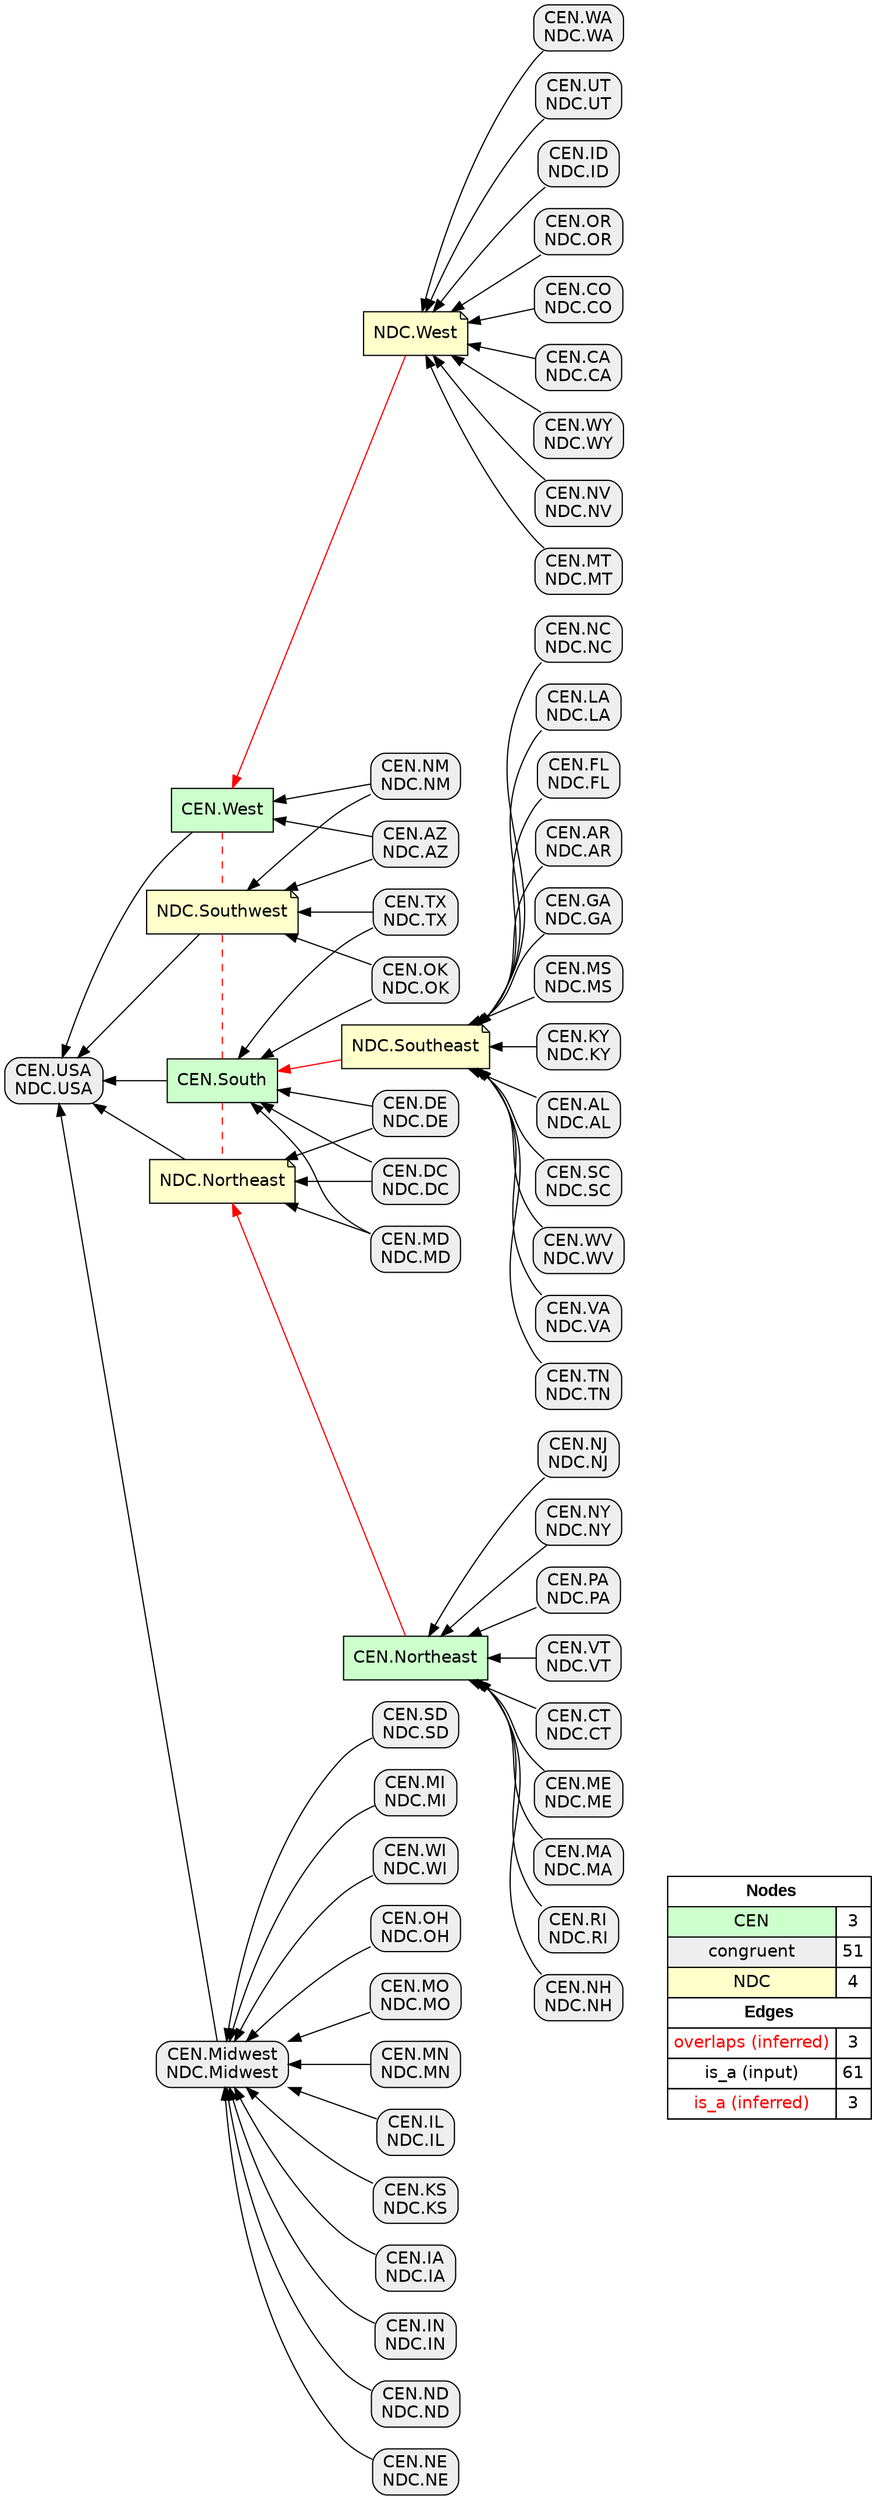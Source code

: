 digraph{
rankdir=RL
node[shape=box style=filled fillcolor="#CCFFCC" fontname="helvetica"] 
"CEN.West"
"CEN.Northeast"
"CEN.South"
node[shape=box style="filled,rounded" fillcolor="#EEEEEE" fontname="helvetica"] 
"CEN.WA\nNDC.WA"
"CEN.NJ\nNDC.NJ"
"CEN.NM\nNDC.NM"
"CEN.KY\nNDC.KY"
"CEN.AL\nNDC.AL"
"CEN.IL\nNDC.IL"
"CEN.Midwest\nNDC.Midwest"
"CEN.SC\nNDC.SC"
"CEN.AZ\nNDC.AZ"
"CEN.NY\nNDC.NY"
"CEN.KS\nNDC.KS"
"CEN.UT\nNDC.UT"
"CEN.PA\nNDC.PA"
"CEN.VT\nNDC.VT"
"CEN.ID\nNDC.ID"
"CEN.CT\nNDC.CT"
"CEN.OR\nNDC.OR"
"CEN.WV\nNDC.WV"
"CEN.CO\nNDC.CO"
"CEN.CA\nNDC.CA"
"CEN.TX\nNDC.TX"
"CEN.VA\nNDC.VA"
"CEN.DE\nNDC.DE"
"CEN.ME\nNDC.ME"
"CEN.TN\nNDC.TN"
"CEN.IA\nNDC.IA"
"CEN.NC\nNDC.NC"
"CEN.IN\nNDC.IN"
"CEN.WY\nNDC.WY"
"CEN.ND\nNDC.ND"
"CEN.NE\nNDC.NE"
"CEN.LA\nNDC.LA"
"CEN.FL\nNDC.FL"
"CEN.NV\nNDC.NV"
"CEN.MA\nNDC.MA"
"CEN.SD\nNDC.SD"
"CEN.MI\nNDC.MI"
"CEN.AR\nNDC.AR"
"CEN.DC\nNDC.DC"
"CEN.GA\nNDC.GA"
"CEN.WI\nNDC.WI"
"CEN.OH\nNDC.OH"
"CEN.MO\nNDC.MO"
"CEN.MN\nNDC.MN"
"CEN.MD\nNDC.MD"
"CEN.MS\nNDC.MS"
"CEN.RI\nNDC.RI"
"CEN.OK\nNDC.OK"
"CEN.NH\nNDC.NH"
"CEN.USA\nNDC.USA"
"CEN.MT\nNDC.MT"
node[shape=note style=filled fillcolor="#FFFFCC" fontname="helvetica"] 
"NDC.Southwest"
"NDC.Southeast"
"NDC.West"
"NDC.Northeast"
edge[arrowhead=none style=dashed color="#FF0000" constraint=false penwidth=1]
"CEN.South" -> "NDC.Northeast"
"CEN.West" -> "NDC.Southwest"
"CEN.South" -> "NDC.Southwest"
edge[arrowhead=normal style=dotted color="#000000" constraint=true penwidth=1]
edge[arrowhead=normal style=solid color="#000000" constraint=true penwidth=1]
"CEN.CT\nNDC.CT" -> "CEN.Northeast"
"CEN.KS\nNDC.KS" -> "CEN.Midwest\nNDC.Midwest"
"CEN.LA\nNDC.LA" -> "NDC.Southeast"
"CEN.PA\nNDC.PA" -> "CEN.Northeast"
"CEN.GA\nNDC.GA" -> "NDC.Southeast"
"CEN.IN\nNDC.IN" -> "CEN.Midwest\nNDC.Midwest"
"CEN.VA\nNDC.VA" -> "NDC.Southeast"
"CEN.NE\nNDC.NE" -> "CEN.Midwest\nNDC.Midwest"
"CEN.TX\nNDC.TX" -> "NDC.Southwest"
"CEN.TN\nNDC.TN" -> "NDC.Southeast"
"CEN.IL\nNDC.IL" -> "CEN.Midwest\nNDC.Midwest"
"CEN.RI\nNDC.RI" -> "CEN.Northeast"
"CEN.NV\nNDC.NV" -> "NDC.West"
"CEN.AZ\nNDC.AZ" -> "NDC.Southwest"
"CEN.KY\nNDC.KY" -> "NDC.Southeast"
"CEN.IA\nNDC.IA" -> "CEN.Midwest\nNDC.Midwest"
"CEN.WY\nNDC.WY" -> "NDC.West"
"CEN.NM\nNDC.NM" -> "NDC.Southwest"
"CEN.DC\nNDC.DC" -> "NDC.Northeast"
"CEN.TX\nNDC.TX" -> "CEN.South"
"CEN.MT\nNDC.MT" -> "NDC.West"
"CEN.NC\nNDC.NC" -> "NDC.Southeast"
"CEN.South" -> "CEN.USA\nNDC.USA"
"CEN.MD\nNDC.MD" -> "CEN.South"
"CEN.WI\nNDC.WI" -> "CEN.Midwest\nNDC.Midwest"
"CEN.MA\nNDC.MA" -> "CEN.Northeast"
"CEN.SC\nNDC.SC" -> "NDC.Southeast"
"CEN.MO\nNDC.MO" -> "CEN.Midwest\nNDC.Midwest"
"CEN.SD\nNDC.SD" -> "CEN.Midwest\nNDC.Midwest"
"CEN.NH\nNDC.NH" -> "CEN.Northeast"
"CEN.DC\nNDC.DC" -> "CEN.South"
"CEN.ME\nNDC.ME" -> "CEN.Northeast"
"CEN.MS\nNDC.MS" -> "NDC.Southeast"
"CEN.WV\nNDC.WV" -> "NDC.Southeast"
"CEN.VT\nNDC.VT" -> "CEN.Northeast"
"CEN.MI\nNDC.MI" -> "CEN.Midwest\nNDC.Midwest"
"CEN.DE\nNDC.DE" -> "CEN.South"
"CEN.NJ\nNDC.NJ" -> "CEN.Northeast"
"CEN.NY\nNDC.NY" -> "CEN.Northeast"
"CEN.ND\nNDC.ND" -> "CEN.Midwest\nNDC.Midwest"
"CEN.CO\nNDC.CO" -> "NDC.West"
"CEN.FL\nNDC.FL" -> "NDC.Southeast"
"CEN.NM\nNDC.NM" -> "CEN.West"
"CEN.CA\nNDC.CA" -> "NDC.West"
"CEN.AL\nNDC.AL" -> "NDC.Southeast"
"NDC.Northeast" -> "CEN.USA\nNDC.USA"
"CEN.OR\nNDC.OR" -> "NDC.West"
"CEN.MD\nNDC.MD" -> "NDC.Northeast"
"CEN.Midwest\nNDC.Midwest" -> "CEN.USA\nNDC.USA"
"CEN.AR\nNDC.AR" -> "NDC.Southeast"
"CEN.WA\nNDC.WA" -> "NDC.West"
"CEN.West" -> "CEN.USA\nNDC.USA"
"CEN.OK\nNDC.OK" -> "NDC.Southwest"
"CEN.OK\nNDC.OK" -> "CEN.South"
"NDC.Southwest" -> "CEN.USA\nNDC.USA"
"CEN.DE\nNDC.DE" -> "NDC.Northeast"
"CEN.UT\nNDC.UT" -> "NDC.West"
"CEN.MN\nNDC.MN" -> "CEN.Midwest\nNDC.Midwest"
"CEN.ID\nNDC.ID" -> "NDC.West"
"CEN.AZ\nNDC.AZ" -> "CEN.West"
"CEN.OH\nNDC.OH" -> "CEN.Midwest\nNDC.Midwest"
edge[arrowhead=normal style=solid color="#FF0000" constraint=true penwidth=1]
"NDC.West" -> "CEN.West"
"CEN.Northeast" -> "NDC.Northeast"
"NDC.Southeast" -> "CEN.South"
node[shape=box] 
{rank=source Legend [fillcolor= white margin=0 label=< 
 <TABLE BORDER="0" CELLBORDER="1" CELLSPACING="0" CELLPADDING="4"> 
<TR> <TD COLSPAN="2"><font face="Arial Black"> Nodes</font></TD> </TR> 
<TR> 
 <TD bgcolor="#CCFFCC" fontname="helvetica">CEN</TD> 
 <TD>3</TD> 
 </TR> 
<TR> 
 <TD bgcolor="#EEEEEE" fontname="helvetica">congruent</TD> 
 <TD>51</TD> 
 </TR> 
<TR> 
 <TD bgcolor="#FFFFCC" fontname="helvetica">NDC</TD> 
 <TD>4</TD> 
 </TR> 
<TR> <TD COLSPAN="2"><font face = "Arial Black"> Edges </font></TD> </TR> 
<TR> 
 <TD><font color ="#FF0000">overlaps (inferred)</font></TD><TD>3</TD>
</TR>
<TR> 
 <TD><font color ="#000000">is_a (input)</font></TD><TD>61</TD>
</TR>
<TR> 
 <TD><font color ="#FF0000">is_a (inferred)</font></TD><TD>3</TD>
</TR>
</TABLE> 
 >] } 
}